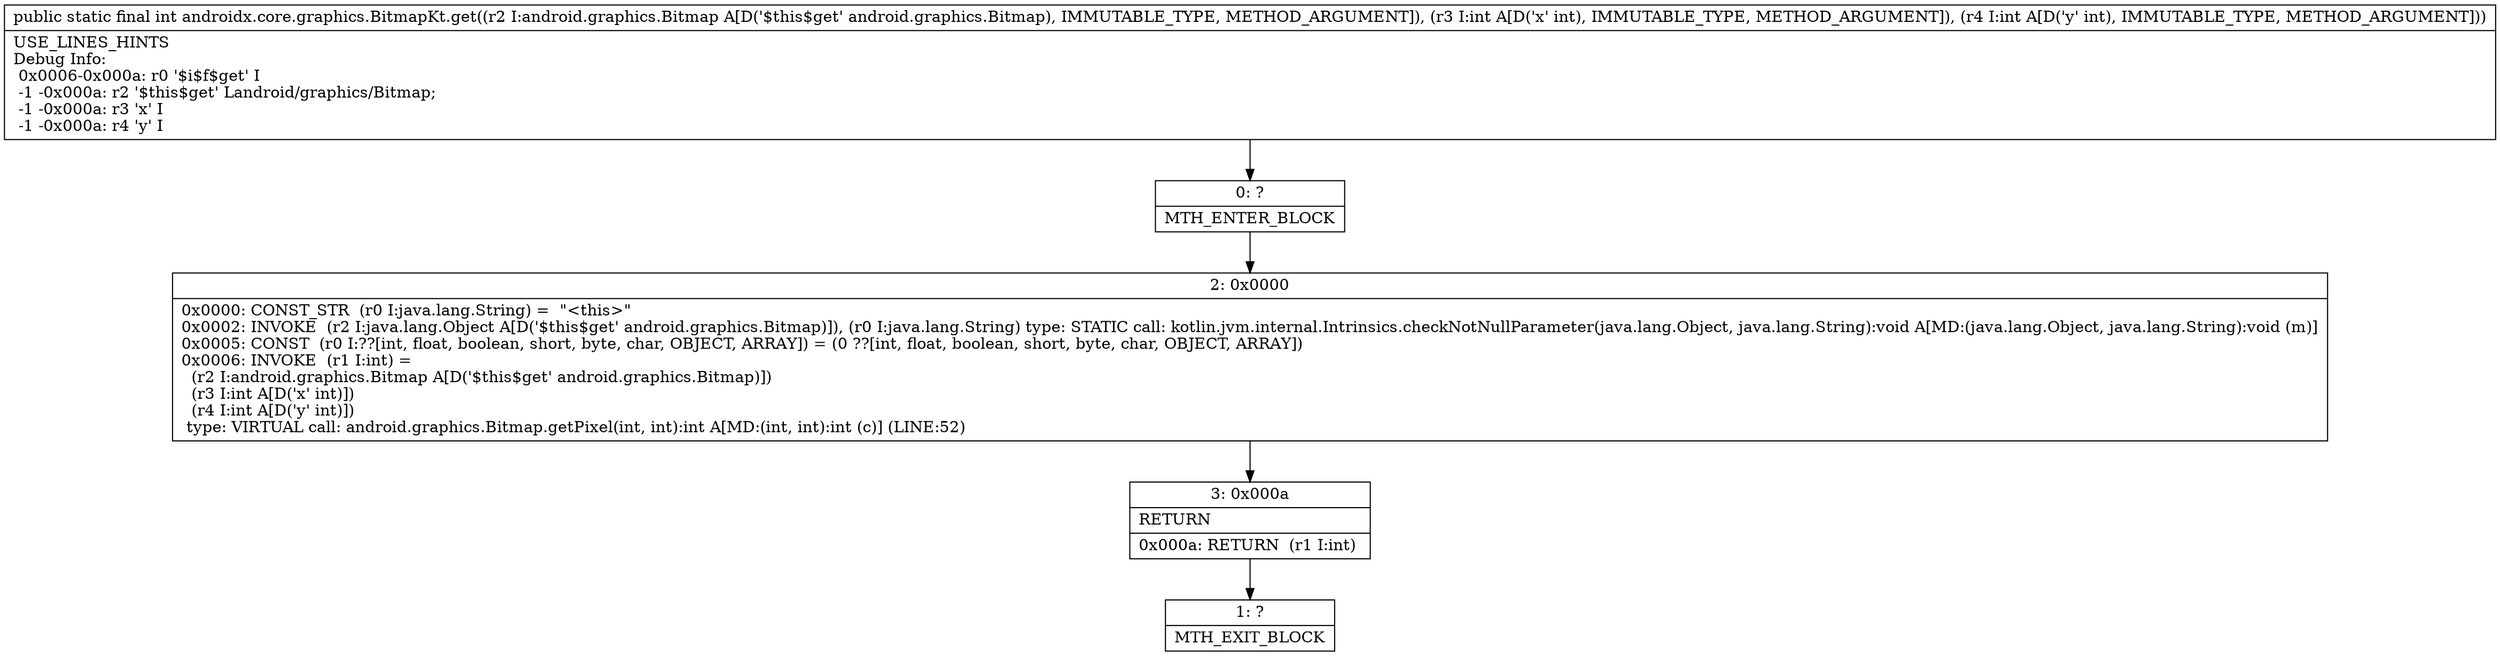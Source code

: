digraph "CFG forandroidx.core.graphics.BitmapKt.get(Landroid\/graphics\/Bitmap;II)I" {
Node_0 [shape=record,label="{0\:\ ?|MTH_ENTER_BLOCK\l}"];
Node_2 [shape=record,label="{2\:\ 0x0000|0x0000: CONST_STR  (r0 I:java.lang.String) =  \"\<this\>\" \l0x0002: INVOKE  (r2 I:java.lang.Object A[D('$this$get' android.graphics.Bitmap)]), (r0 I:java.lang.String) type: STATIC call: kotlin.jvm.internal.Intrinsics.checkNotNullParameter(java.lang.Object, java.lang.String):void A[MD:(java.lang.Object, java.lang.String):void (m)]\l0x0005: CONST  (r0 I:??[int, float, boolean, short, byte, char, OBJECT, ARRAY]) = (0 ??[int, float, boolean, short, byte, char, OBJECT, ARRAY]) \l0x0006: INVOKE  (r1 I:int) = \l  (r2 I:android.graphics.Bitmap A[D('$this$get' android.graphics.Bitmap)])\l  (r3 I:int A[D('x' int)])\l  (r4 I:int A[D('y' int)])\l type: VIRTUAL call: android.graphics.Bitmap.getPixel(int, int):int A[MD:(int, int):int (c)] (LINE:52)\l}"];
Node_3 [shape=record,label="{3\:\ 0x000a|RETURN\l|0x000a: RETURN  (r1 I:int) \l}"];
Node_1 [shape=record,label="{1\:\ ?|MTH_EXIT_BLOCK\l}"];
MethodNode[shape=record,label="{public static final int androidx.core.graphics.BitmapKt.get((r2 I:android.graphics.Bitmap A[D('$this$get' android.graphics.Bitmap), IMMUTABLE_TYPE, METHOD_ARGUMENT]), (r3 I:int A[D('x' int), IMMUTABLE_TYPE, METHOD_ARGUMENT]), (r4 I:int A[D('y' int), IMMUTABLE_TYPE, METHOD_ARGUMENT]))  | USE_LINES_HINTS\lDebug Info:\l  0x0006\-0x000a: r0 '$i$f$get' I\l  \-1 \-0x000a: r2 '$this$get' Landroid\/graphics\/Bitmap;\l  \-1 \-0x000a: r3 'x' I\l  \-1 \-0x000a: r4 'y' I\l}"];
MethodNode -> Node_0;Node_0 -> Node_2;
Node_2 -> Node_3;
Node_3 -> Node_1;
}

